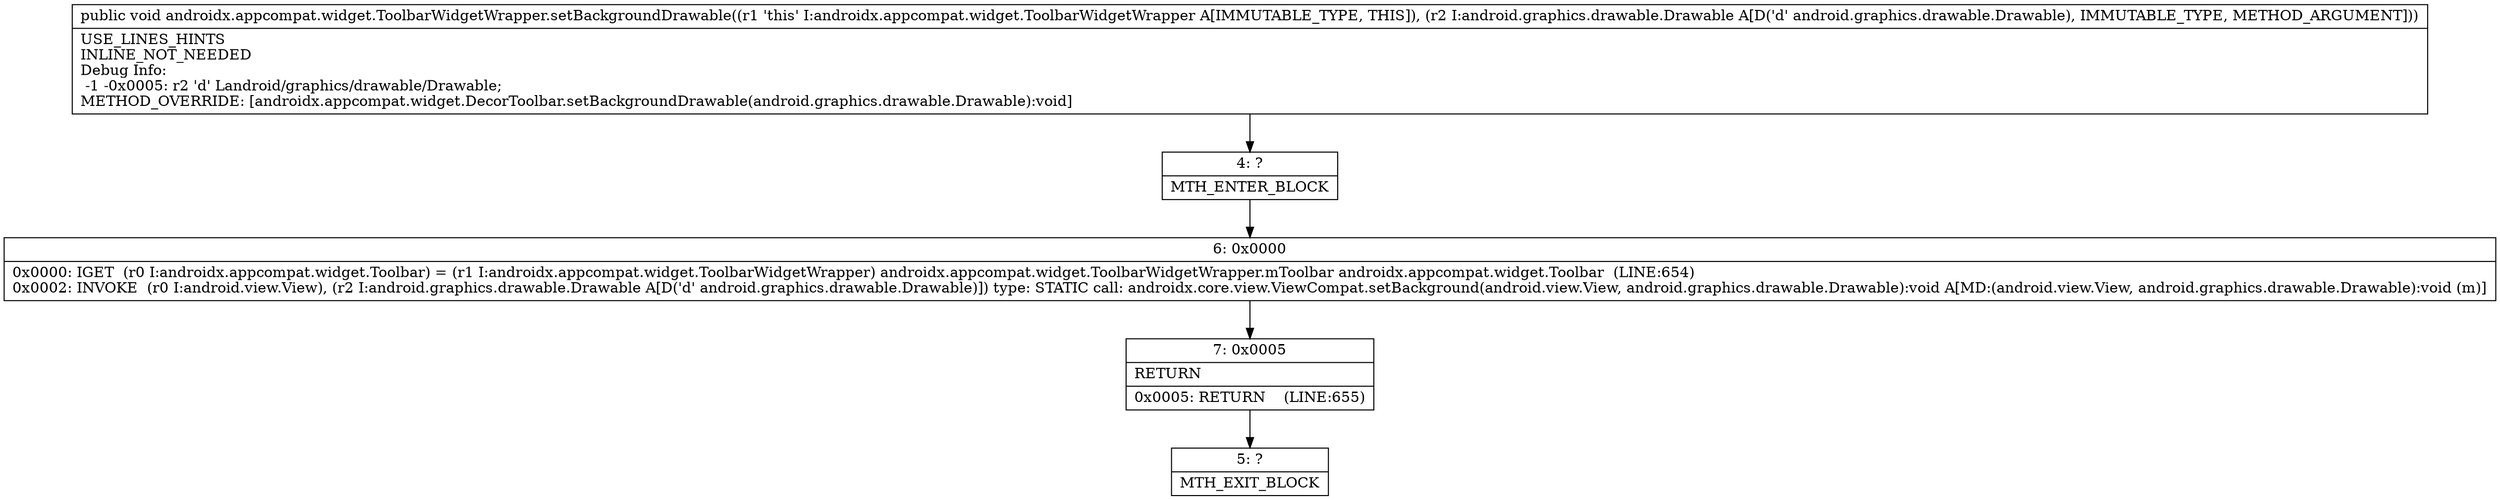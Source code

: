 digraph "CFG forandroidx.appcompat.widget.ToolbarWidgetWrapper.setBackgroundDrawable(Landroid\/graphics\/drawable\/Drawable;)V" {
Node_4 [shape=record,label="{4\:\ ?|MTH_ENTER_BLOCK\l}"];
Node_6 [shape=record,label="{6\:\ 0x0000|0x0000: IGET  (r0 I:androidx.appcompat.widget.Toolbar) = (r1 I:androidx.appcompat.widget.ToolbarWidgetWrapper) androidx.appcompat.widget.ToolbarWidgetWrapper.mToolbar androidx.appcompat.widget.Toolbar  (LINE:654)\l0x0002: INVOKE  (r0 I:android.view.View), (r2 I:android.graphics.drawable.Drawable A[D('d' android.graphics.drawable.Drawable)]) type: STATIC call: androidx.core.view.ViewCompat.setBackground(android.view.View, android.graphics.drawable.Drawable):void A[MD:(android.view.View, android.graphics.drawable.Drawable):void (m)]\l}"];
Node_7 [shape=record,label="{7\:\ 0x0005|RETURN\l|0x0005: RETURN    (LINE:655)\l}"];
Node_5 [shape=record,label="{5\:\ ?|MTH_EXIT_BLOCK\l}"];
MethodNode[shape=record,label="{public void androidx.appcompat.widget.ToolbarWidgetWrapper.setBackgroundDrawable((r1 'this' I:androidx.appcompat.widget.ToolbarWidgetWrapper A[IMMUTABLE_TYPE, THIS]), (r2 I:android.graphics.drawable.Drawable A[D('d' android.graphics.drawable.Drawable), IMMUTABLE_TYPE, METHOD_ARGUMENT]))  | USE_LINES_HINTS\lINLINE_NOT_NEEDED\lDebug Info:\l  \-1 \-0x0005: r2 'd' Landroid\/graphics\/drawable\/Drawable;\lMETHOD_OVERRIDE: [androidx.appcompat.widget.DecorToolbar.setBackgroundDrawable(android.graphics.drawable.Drawable):void]\l}"];
MethodNode -> Node_4;Node_4 -> Node_6;
Node_6 -> Node_7;
Node_7 -> Node_5;
}

